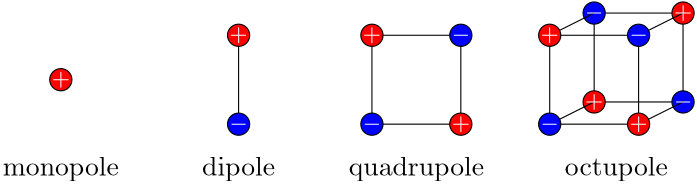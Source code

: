 <?xml version="1.0"?>
<!DOCTYPE ipe SYSTEM "ipe.dtd">
<ipe version="70107" creator="Ipe 7.1.7">
<info created="D:20160407103319" modified="D:20160407111335"/>
<ipestyle name="basic">
<symbol name="arrow/arc(spx)">
<path stroke="sym-stroke" fill="sym-stroke" pen="sym-pen">
0 0 m
-1 0.333 l
-1 -0.333 l
h
</path>
</symbol>
<symbol name="arrow/farc(spx)">
<path stroke="sym-stroke" fill="white" pen="sym-pen">
0 0 m
-1 0.333 l
-1 -0.333 l
h
</path>
</symbol>
<symbol name="arrow/ptarc(spx)">
<path stroke="sym-stroke" fill="sym-stroke" pen="sym-pen">
0 0 m
-1 0.333 l
-0.8 0 l
-1 -0.333 l
h
</path>
</symbol>
<symbol name="arrow/fptarc(spx)">
<path stroke="sym-stroke" fill="white" pen="sym-pen">
0 0 m
-1 0.333 l
-0.8 0 l
-1 -0.333 l
h
</path>
</symbol>
<symbol name="mark/circle(sx)" transformations="translations">
<path fill="sym-stroke">
0.6 0 0 0.6 0 0 e
0.4 0 0 0.4 0 0 e
</path>
</symbol>
<symbol name="mark/disk(sx)" transformations="translations">
<path fill="sym-stroke">
0.6 0 0 0.6 0 0 e
</path>
</symbol>
<symbol name="mark/fdisk(sfx)" transformations="translations">
<group>
<path fill="sym-fill">
0.5 0 0 0.5 0 0 e
</path>
<path fill="sym-stroke" fillrule="eofill">
0.6 0 0 0.6 0 0 e
0.4 0 0 0.4 0 0 e
</path>
</group>
</symbol>
<symbol name="mark/box(sx)" transformations="translations">
<path fill="sym-stroke" fillrule="eofill">
-0.6 -0.6 m
0.6 -0.6 l
0.6 0.6 l
-0.6 0.6 l
h
-0.4 -0.4 m
0.4 -0.4 l
0.4 0.4 l
-0.4 0.4 l
h
</path>
</symbol>
<symbol name="mark/square(sx)" transformations="translations">
<path fill="sym-stroke">
-0.6 -0.6 m
0.6 -0.6 l
0.6 0.6 l
-0.6 0.6 l
h
</path>
</symbol>
<symbol name="mark/fsquare(sfx)" transformations="translations">
<group>
<path fill="sym-fill">
-0.5 -0.5 m
0.5 -0.5 l
0.5 0.5 l
-0.5 0.5 l
h
</path>
<path fill="sym-stroke" fillrule="eofill">
-0.6 -0.6 m
0.6 -0.6 l
0.6 0.6 l
-0.6 0.6 l
h
-0.4 -0.4 m
0.4 -0.4 l
0.4 0.4 l
-0.4 0.4 l
h
</path>
</group>
</symbol>
<symbol name="mark/cross(sx)" transformations="translations">
<group>
<path fill="sym-stroke">
-0.43 -0.57 m
0.57 0.43 l
0.43 0.57 l
-0.57 -0.43 l
h
</path>
<path fill="sym-stroke">
-0.43 0.57 m
0.57 -0.43 l
0.43 -0.57 l
-0.57 0.43 l
h
</path>
</group>
</symbol>
<symbol name="arrow/fnormal(spx)">
<path stroke="sym-stroke" fill="white" pen="sym-pen">
0 0 m
-1 0.333 l
-1 -0.333 l
h
</path>
</symbol>
<symbol name="arrow/pointed(spx)">
<path stroke="sym-stroke" fill="sym-stroke" pen="sym-pen">
0 0 m
-1 0.333 l
-0.8 0 l
-1 -0.333 l
h
</path>
</symbol>
<symbol name="arrow/fpointed(spx)">
<path stroke="sym-stroke" fill="white" pen="sym-pen">
0 0 m
-1 0.333 l
-0.8 0 l
-1 -0.333 l
h
</path>
</symbol>
<symbol name="arrow/linear(spx)">
<path stroke="sym-stroke" pen="sym-pen">
-1 0.333 m
0 0 l
-1 -0.333 l
</path>
</symbol>
<symbol name="arrow/fdouble(spx)">
<path stroke="sym-stroke" fill="white" pen="sym-pen">
0 0 m
-1 0.333 l
-1 -0.333 l
h
-1 0 m
-2 0.333 l
-2 -0.333 l
h
</path>
</symbol>
<symbol name="arrow/double(spx)">
<path stroke="sym-stroke" fill="sym-stroke" pen="sym-pen">
0 0 m
-1 0.333 l
-1 -0.333 l
h
-1 0 m
-2 0.333 l
-2 -0.333 l
h
</path>
</symbol>
<pen name="heavier" value="0.8"/>
<pen name="fat" value="1.2"/>
<pen name="ultrafat" value="2"/>
<symbolsize name="large" value="5"/>
<symbolsize name="small" value="2"/>
<symbolsize name="tiny" value="1.1"/>
<arrowsize name="large" value="10"/>
<arrowsize name="small" value="5"/>
<arrowsize name="tiny" value="3"/>
<color name="red" value="1 0 0"/>
<color name="green" value="0 1 0"/>
<color name="blue" value="0 0 1"/>
<color name="yellow" value="1 1 0"/>
<color name="orange" value="1 0.647 0"/>
<color name="gold" value="1 0.843 0"/>
<color name="purple" value="0.627 0.125 0.941"/>
<color name="gray" value="0.745"/>
<color name="brown" value="0.647 0.165 0.165"/>
<color name="navy" value="0 0 0.502"/>
<color name="pink" value="1 0.753 0.796"/>
<color name="seagreen" value="0.18 0.545 0.341"/>
<color name="turquoise" value="0.251 0.878 0.816"/>
<color name="violet" value="0.933 0.51 0.933"/>
<color name="darkblue" value="0 0 0.545"/>
<color name="darkcyan" value="0 0.545 0.545"/>
<color name="darkgray" value="0.663"/>
<color name="darkgreen" value="0 0.392 0"/>
<color name="darkmagenta" value="0.545 0 0.545"/>
<color name="darkorange" value="1 0.549 0"/>
<color name="darkred" value="0.545 0 0"/>
<color name="lightblue" value="0.678 0.847 0.902"/>
<color name="lightcyan" value="0.878 1 1"/>
<color name="lightgray" value="0.827"/>
<color name="lightgreen" value="0.565 0.933 0.565"/>
<color name="lightyellow" value="1 1 0.878"/>
<dashstyle name="dashed" value="[4] 0"/>
<dashstyle name="dotted" value="[1 3] 0"/>
<dashstyle name="dash dotted" value="[4 2 1 2] 0"/>
<dashstyle name="dash dot dotted" value="[4 2 1 2 1 2] 0"/>
<textsize name="large" value="\large"/>
<textsize name="Large" value="\Large"/>
<textsize name="LARGE" value="\LARGE"/>
<textsize name="huge" value="\huge"/>
<textsize name="Huge" value="\Huge"/>
<textsize name="small" value="\small"/>
<textsize name="footnote" value="\footnotesize"/>
<textsize name="tiny" value="\tiny"/>
<textstyle name="center" begin="\begin{center}" end="\end{center}"/>
<textstyle name="itemize" begin="\begin{itemize}" end="\end{itemize}"/>
<textstyle name="item" begin="\begin{itemize}\item{}" end="\end{itemize}"/>
<gridsize name="4 pts" value="4"/>
<gridsize name="8 pts (~3 mm)" value="8"/>
<gridsize name="16 pts (~6 mm)" value="16"/>
<gridsize name="32 pts (~12 mm)" value="32"/>
<gridsize name="10 pts (~3.5 mm)" value="10"/>
<gridsize name="20 pts (~7 mm)" value="20"/>
<gridsize name="14 pts (~5 mm)" value="14"/>
<gridsize name="28 pts (~10 mm)" value="28"/>
<gridsize name="56 pts (~20 mm)" value="56"/>
<anglesize name="90 deg" value="90"/>
<anglesize name="60 deg" value="60"/>
<anglesize name="45 deg" value="45"/>
<anglesize name="30 deg" value="30"/>
<anglesize name="22.5 deg" value="22.5"/>
<tiling name="falling" angle="-60" step="4" width="1"/>
<tiling name="rising" angle="30" step="4" width="1"/>
</ipestyle>
<page>
<layer name="alpha"/>
<view layers="alpha" active="alpha"/>
<path layer="alpha" stroke="black">
256 768 m
256 736 l
288 736 l
288 768 l
h
</path>
<path stroke="black">
336 776 m
336 744 l
368 744 l
368 776 l
h
</path>
<path stroke="black">
208 768 m
208 736 l
</path>
<path stroke="black" fill="red">
4 0 0 4 144 752 e
</path>
<path matrix="1 0 0 1 64 16" stroke="black" fill="red">
4 0 0 4 144 752 e
</path>
<path matrix="1 0 0 1 64 -16" stroke="black" fill="blue">
4 0 0 4 144 752 e
</path>
<path matrix="1 0 0 1 112 16" stroke="black" fill="red">
4 0 0 4 144 752 e
</path>
<path matrix="1 0 0 1 144 16" stroke="black" fill="blue">
4 0 0 4 144 752 e
</path>
<path matrix="1 0 0 1 112 -16" stroke="black" fill="blue">
4 0 0 4 144 752 e
</path>
<path matrix="1 0 0 1 144 -16" stroke="black" fill="red">
4 0 0 4 144 752 e
</path>
<path matrix="1 0 0 1 192 24" stroke="black" fill="blue">
4 0 0 4 144 752 e
</path>
<path matrix="1 0 0 1 224 24" stroke="black" fill="red">
4 0 0 4 144 752 e
</path>
<path matrix="1 0 0 1 192 -8" stroke="black" fill="red">
4 0 0 4 144 752 e
</path>
<path matrix="1 0 0 1 224 -8" stroke="black" fill="blue">
4 0 0 4 144 752 e
</path>
<path stroke="black">
320 768 m
320 736 l
352 736 l
352 768 l
h
</path>
<path stroke="black">
336 776 m
320 768 l
</path>
<path stroke="black">
368 776 m
352 768 l
</path>
<path stroke="black">
368 744 m
352 736 l
</path>
<path stroke="black">
336 744 m
320 736 l
</path>
<path matrix="1 0 0 1 176 16" stroke="black" fill="red">
4 0 0 4 144 752 e
</path>
<path matrix="1 0 0 1 176 -16" stroke="black" fill="blue">
4 0 0 4 144 752 e
</path>
<path matrix="1 0 0 1 208 16" stroke="black" fill="blue">
4 0 0 4 144 752 e
</path>
<path matrix="1 0 0 1 208 -16" stroke="black" fill="red">
4 0 0 4 144 752 e
</path>
<text matrix="1 0 0 1 16 0" transformations="translations" pos="128 720" stroke="black" type="label" width="41.788" height="6.926" depth="1.93" halign="center" valign="center">monopole</text>
<text matrix="1 0 0 1 80 0" transformations="translations" pos="128 720" stroke="black" type="label" width="26.29" height="6.926" depth="1.93" halign="center" valign="center">dipole</text>
<text matrix="1 0 0 1 144 0" transformations="translations" pos="128 720" stroke="black" type="label" width="48.734" height="6.926" depth="1.93" halign="center" valign="center">quadrupole</text>
<text matrix="1 0 0 1 216 0" transformations="translations" pos="128 720" stroke="black" type="label" width="37.083" height="6.926" depth="1.93" halign="center" valign="center">octupole</text>
<text matrix="1 0 0 1 16 -48" transformations="translations" pos="128 800" stroke="white" type="label" width="6.587" height="4.816" depth="0.83" halign="center" valign="center" size="footnote">$+$</text>
<text matrix="1 0 0 1 80 -32" transformations="translations" pos="128 800" stroke="white" type="label" width="6.587" height="4.816" depth="0.83" halign="center" valign="center" size="footnote">$+$</text>
<text matrix="1 0 0 1 128 -32" transformations="translations" pos="128 800" stroke="white" type="label" width="6.587" height="4.816" depth="0.83" halign="center" valign="center" size="footnote">$+$</text>
<text matrix="1 0 0 1 160 -64" transformations="translations" pos="128 800" stroke="white" type="label" width="6.587" height="4.816" depth="0.83" halign="center" valign="center" size="footnote">$+$</text>
<text matrix="1 0 0 1 192 -32" transformations="translations" pos="128 800" stroke="white" type="label" width="6.587" height="4.816" depth="0.83" halign="center" valign="center" size="footnote">$+$</text>
<text matrix="1 0 0 1 208 -56" transformations="translations" pos="128 800" stroke="white" type="label" width="6.587" height="4.816" depth="0.83" halign="center" valign="center" size="footnote">$+$</text>
<text matrix="1 0 0 1 224 -64" transformations="translations" pos="128 800" stroke="white" type="label" width="6.587" height="4.816" depth="0.83" halign="center" valign="center" size="footnote">$+$</text>
<text matrix="1 0 0 1 240 -24" transformations="translations" pos="128 800" stroke="white" type="label" width="6.587" height="4.816" depth="0.83" halign="center" valign="center" size="footnote">$+$</text>
<text matrix="1 0 0 1 80 -48" transformations="translations" pos="128 784" stroke="white" type="label" width="6.587" height="4.816" depth="0.83" halign="center" valign="center" size="footnote">$-$</text>
<text matrix="1 0 0 1 128 -48" transformations="translations" pos="128 784" stroke="white" type="label" width="6.587" height="4.816" depth="0.83" halign="center" valign="center" size="footnote">$-$</text>
<text matrix="1 0 0 1 160 -16" transformations="translations" pos="128 784" stroke="white" type="label" width="6.587" height="4.816" depth="0.83" halign="center" valign="center" size="footnote">$-$</text>
<text matrix="1 0 0 1 192 -48" transformations="translations" pos="128 784" stroke="white" type="label" width="6.587" height="4.816" depth="0.83" halign="center" valign="center" size="footnote">$-$</text>
<text matrix="1 0 0 1 208 -8" transformations="translations" pos="128 784" stroke="white" type="label" width="6.587" height="4.816" depth="0.83" halign="center" valign="center" size="footnote">$-$</text>
<text matrix="1 0 0 1 224 -16" transformations="translations" pos="128 784" stroke="white" type="label" width="6.587" height="4.816" depth="0.83" halign="center" valign="center" size="footnote">$-$</text>
<text matrix="1 0 0 1 240 -40" transformations="translations" pos="128 784" stroke="white" type="label" width="6.587" height="4.816" depth="0.83" halign="center" valign="center" size="footnote">$-$</text>
</page>
</ipe>
